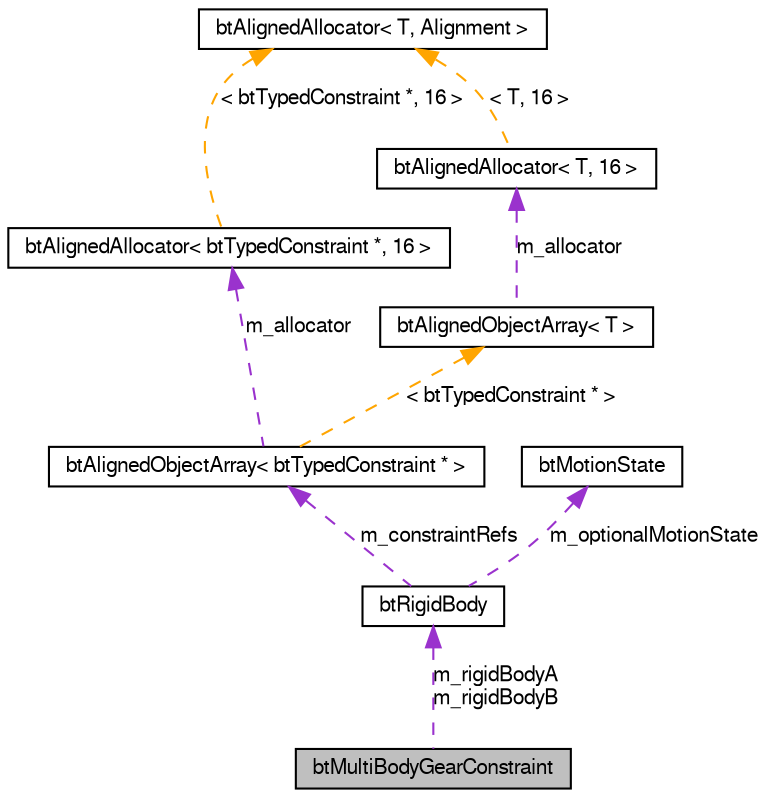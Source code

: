 digraph G
{
  bgcolor="transparent";
  edge [fontname="FreeSans",fontsize=10,labelfontname="FreeSans",labelfontsize=10];
  node [fontname="FreeSans",fontsize=10,shape=record];
  Node1 [label="btMultiBodyGearConstraint",height=0.2,width=0.4,color="black", fillcolor="grey75", style="filled" fontcolor="black"];
  Node2 -> Node1 [dir=back,color="darkorchid3",fontsize=10,style="dashed",label="m_rigidBodyA\nm_rigidBodyB"];
  Node2 [label="btRigidBody",height=0.2,width=0.4,color="black",URL="$classbt_rigid_body.html"];
  Node3 -> Node2 [dir=back,color="darkorchid3",fontsize=10,style="dashed",label="m_constraintRefs"];
  Node3 [label="btAlignedObjectArray\< btTypedConstraint * \>",height=0.2,width=0.4,color="black",URL="$classbt_aligned_object_array.html"];
  Node4 -> Node3 [dir=back,color="darkorchid3",fontsize=10,style="dashed",label="m_allocator"];
  Node4 [label="btAlignedAllocator\< btTypedConstraint *, 16 \>",height=0.2,width=0.4,color="black",URL="$classbt_aligned_allocator.html"];
  Node5 -> Node4 [dir=back,color="orange",fontsize=10,style="dashed",label="\< btTypedConstraint *, 16 \>"];
  Node5 [label="btAlignedAllocator\< T, Alignment \>",height=0.2,width=0.4,color="black",URL="$classbt_aligned_allocator.html"];
  Node6 -> Node3 [dir=back,color="orange",fontsize=10,style="dashed",label="\< btTypedConstraint * \>"];
  Node6 [label="btAlignedObjectArray\< T \>",height=0.2,width=0.4,color="black",URL="$classbt_aligned_object_array.html"];
  Node7 -> Node6 [dir=back,color="darkorchid3",fontsize=10,style="dashed",label="m_allocator"];
  Node7 [label="btAlignedAllocator\< T, 16 \>",height=0.2,width=0.4,color="black",URL="$classbt_aligned_allocator.html"];
  Node5 -> Node7 [dir=back,color="orange",fontsize=10,style="dashed",label="\< T, 16 \>"];
  Node8 -> Node2 [dir=back,color="darkorchid3",fontsize=10,style="dashed",label="m_optionalMotionState"];
  Node8 [label="btMotionState",height=0.2,width=0.4,color="black",URL="$classbt_motion_state.html"];
}
